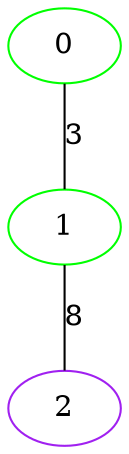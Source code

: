graph "" {
0 [color=green, weight=2];
1 [color=green, weight=2];
2 [color=purple, weight=4];
0 -- 1  [key=0, label=3];
1 -- 2  [key=0, label=8];
}
